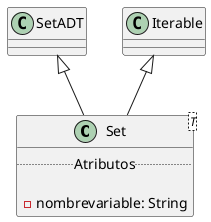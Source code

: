 @startuml Sets
class Set<T> extends SetADT, Iterable{
    .. Atributos ..
    
    - nombrevariable: String
} 
@enduml